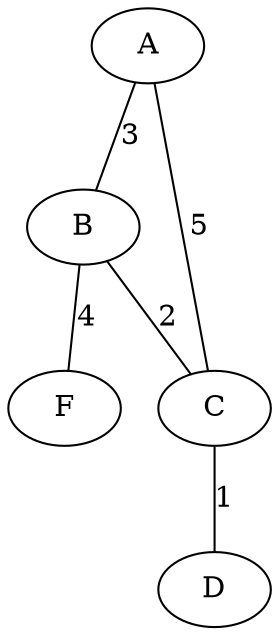 graph {
    A -- B [label="3"];
    A -- C [label="5"];
    B -- C [label="2"];
    B -- F [label="4"];
    C -- D [label="1"];
}
